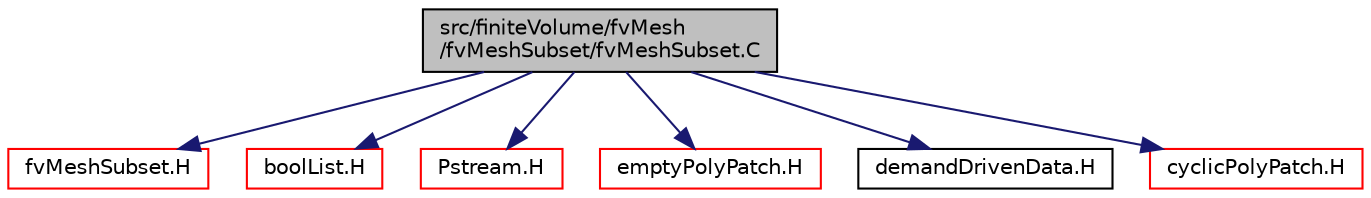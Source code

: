 digraph "src/finiteVolume/fvMesh/fvMeshSubset/fvMeshSubset.C"
{
  bgcolor="transparent";
  edge [fontname="Helvetica",fontsize="10",labelfontname="Helvetica",labelfontsize="10"];
  node [fontname="Helvetica",fontsize="10",shape=record];
  Node1 [label="src/finiteVolume/fvMesh\l/fvMeshSubset/fvMeshSubset.C",height=0.2,width=0.4,color="black", fillcolor="grey75", style="filled", fontcolor="black"];
  Node1 -> Node2 [color="midnightblue",fontsize="10",style="solid",fontname="Helvetica"];
  Node2 [label="fvMeshSubset.H",height=0.2,width=0.4,color="red",URL="$a06044.html"];
  Node1 -> Node3 [color="midnightblue",fontsize="10",style="solid",fontname="Helvetica"];
  Node3 [label="boolList.H",height=0.2,width=0.4,color="red",URL="$a08976.html"];
  Node1 -> Node4 [color="midnightblue",fontsize="10",style="solid",fontname="Helvetica"];
  Node4 [label="Pstream.H",height=0.2,width=0.4,color="red",URL="$a07959.html"];
  Node1 -> Node5 [color="midnightblue",fontsize="10",style="solid",fontname="Helvetica"];
  Node5 [label="emptyPolyPatch.H",height=0.2,width=0.4,color="red",URL="$a08825.html"];
  Node1 -> Node6 [color="midnightblue",fontsize="10",style="solid",fontname="Helvetica"];
  Node6 [label="demandDrivenData.H",height=0.2,width=0.4,color="black",URL="$a08371.html",tooltip="Template functions to aid in the implementation of demand driven data. "];
  Node1 -> Node7 [color="midnightblue",fontsize="10",style="solid",fontname="Helvetica"];
  Node7 [label="cyclicPolyPatch.H",height=0.2,width=0.4,color="red",URL="$a08821.html"];
}
